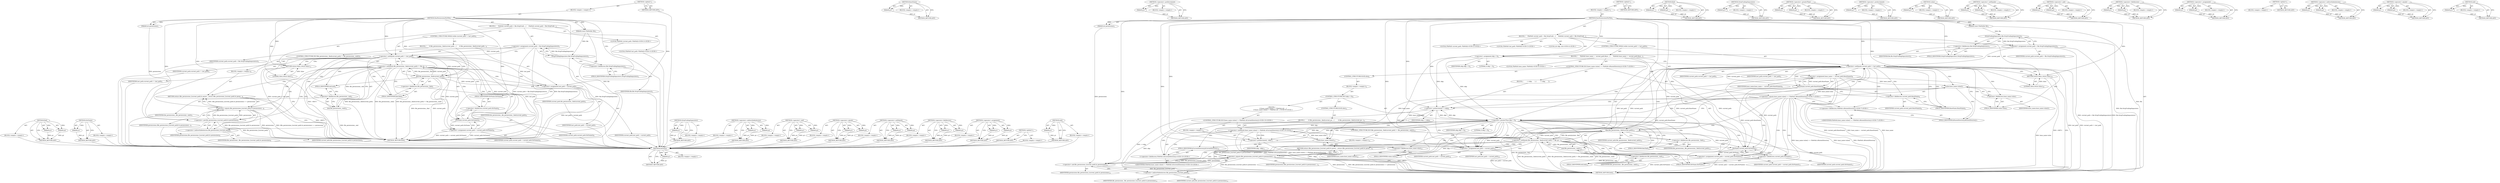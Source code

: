 digraph "end" {
vulnerable_96 [label=<(METHOD,find)>];
vulnerable_97 [label=<(PARAM,p1)>];
vulnerable_98 [label=<(PARAM,p2)>];
vulnerable_99 [label=<(BLOCK,&lt;empty&gt;,&lt;empty&gt;)>];
vulnerable_100 [label=<(METHOD_RETURN,ANY)>];
vulnerable_120 [label=<(METHOD,DirName)>];
vulnerable_121 [label=<(PARAM,p1)>];
vulnerable_122 [label=<(BLOCK,&lt;empty&gt;,&lt;empty&gt;)>];
vulnerable_123 [label=<(METHOD_RETURN,ANY)>];
vulnerable_6 [label=<(METHOD,&lt;global&gt;)<SUB>1</SUB>>];
vulnerable_7 [label=<(BLOCK,&lt;empty&gt;,&lt;empty&gt;)<SUB>1</SUB>>];
vulnerable_8 [label=<(METHOD,HasPermissionsForFile)<SUB>1</SUB>>];
vulnerable_9 [label=<(PARAM,const FilePath&amp; file)<SUB>1</SUB>>];
vulnerable_10 [label=<(PARAM,int permissions)<SUB>1</SUB>>];
vulnerable_11 [label=<(BLOCK,{
     FilePath current_path = file.StripTraili...,{
     FilePath current_path = file.StripTraili...)<SUB>1</SUB>>];
vulnerable_12 [label="<(LOCAL,FilePath current_path: FilePath)<SUB>2</SUB>>"];
vulnerable_13 [label=<(&lt;operator&gt;.assignment,current_path = file.StripTrailingSeparators())<SUB>2</SUB>>];
vulnerable_14 [label=<(IDENTIFIER,current_path,current_path = file.StripTrailingSeparators())<SUB>2</SUB>>];
vulnerable_15 [label=<(StripTrailingSeparators,file.StripTrailingSeparators())<SUB>2</SUB>>];
vulnerable_16 [label=<(&lt;operator&gt;.fieldAccess,file.StripTrailingSeparators)<SUB>2</SUB>>];
vulnerable_17 [label=<(IDENTIFIER,file,file.StripTrailingSeparators())<SUB>2</SUB>>];
vulnerable_18 [label=<(FIELD_IDENTIFIER,StripTrailingSeparators,StripTrailingSeparators)<SUB>2</SUB>>];
vulnerable_19 [label="<(LOCAL,FilePath last_path: FilePath)<SUB>3</SUB>>"];
vulnerable_20 [label=<(CONTROL_STRUCTURE,WHILE,while (current_path != last_path))<SUB>4</SUB>>];
vulnerable_21 [label=<(&lt;operator&gt;.notEquals,current_path != last_path)<SUB>4</SUB>>];
vulnerable_22 [label=<(IDENTIFIER,current_path,current_path != last_path)<SUB>4</SUB>>];
vulnerable_23 [label=<(IDENTIFIER,last_path,current_path != last_path)<SUB>4</SUB>>];
vulnerable_24 [label=<(BLOCK,{
      if (file_permissions_.find(current_path...,{
      if (file_permissions_.find(current_path...)<SUB>4</SUB>>];
vulnerable_25 [label=<(CONTROL_STRUCTURE,IF,if (file_permissions_.find(current_path) != file_permissions_.end()))<SUB>5</SUB>>];
vulnerable_26 [label=<(&lt;operator&gt;.notEquals,file_permissions_.find(current_path) != file_pe...)<SUB>5</SUB>>];
vulnerable_27 [label=<(find,file_permissions_.find(current_path))<SUB>5</SUB>>];
vulnerable_28 [label=<(&lt;operator&gt;.fieldAccess,file_permissions_.find)<SUB>5</SUB>>];
vulnerable_29 [label=<(IDENTIFIER,file_permissions_,file_permissions_.find(current_path))<SUB>5</SUB>>];
vulnerable_30 [label=<(FIELD_IDENTIFIER,find,find)<SUB>5</SUB>>];
vulnerable_31 [label=<(IDENTIFIER,current_path,file_permissions_.find(current_path))<SUB>5</SUB>>];
vulnerable_32 [label=<(end,file_permissions_.end())<SUB>5</SUB>>];
vulnerable_33 [label=<(&lt;operator&gt;.fieldAccess,file_permissions_.end)<SUB>5</SUB>>];
vulnerable_34 [label=<(IDENTIFIER,file_permissions_,file_permissions_.end())<SUB>5</SUB>>];
vulnerable_35 [label=<(FIELD_IDENTIFIER,end,end)<SUB>5</SUB>>];
vulnerable_36 [label=<(BLOCK,&lt;empty&gt;,&lt;empty&gt;)<SUB>6</SUB>>];
vulnerable_37 [label=<(RETURN,return (file_permissions_[current_path] &amp; permi...,return (file_permissions_[current_path] &amp; permi...)<SUB>6</SUB>>];
vulnerable_38 [label=<(&lt;operator&gt;.equals,(file_permissions_[current_path] &amp; permissions)...)<SUB>6</SUB>>];
vulnerable_39 [label=<(&lt;operator&gt;.and,file_permissions_[current_path] &amp; permissions)<SUB>6</SUB>>];
vulnerable_40 [label=<(&lt;operator&gt;.indirectIndexAccess,file_permissions_[current_path])<SUB>6</SUB>>];
vulnerable_41 [label=<(IDENTIFIER,file_permissions_,file_permissions_[current_path] &amp; permissions)<SUB>6</SUB>>];
vulnerable_42 [label=<(IDENTIFIER,current_path,file_permissions_[current_path] &amp; permissions)<SUB>6</SUB>>];
vulnerable_43 [label=<(IDENTIFIER,permissions,file_permissions_[current_path] &amp; permissions)<SUB>6</SUB>>];
vulnerable_44 [label=<(IDENTIFIER,permissions,(file_permissions_[current_path] &amp; permissions)...)<SUB>6</SUB>>];
vulnerable_45 [label=<(&lt;operator&gt;.assignment,last_path = current_path)<SUB>7</SUB>>];
vulnerable_46 [label=<(IDENTIFIER,last_path,last_path = current_path)<SUB>7</SUB>>];
vulnerable_47 [label=<(IDENTIFIER,current_path,last_path = current_path)<SUB>7</SUB>>];
vulnerable_48 [label=<(&lt;operator&gt;.assignment,current_path = current_path.DirName())<SUB>8</SUB>>];
vulnerable_49 [label=<(IDENTIFIER,current_path,current_path = current_path.DirName())<SUB>8</SUB>>];
vulnerable_50 [label=<(DirName,current_path.DirName())<SUB>8</SUB>>];
vulnerable_51 [label=<(&lt;operator&gt;.fieldAccess,current_path.DirName)<SUB>8</SUB>>];
vulnerable_52 [label=<(IDENTIFIER,current_path,current_path.DirName())<SUB>8</SUB>>];
vulnerable_53 [label=<(FIELD_IDENTIFIER,DirName,DirName)<SUB>8</SUB>>];
vulnerable_54 [label=<(RETURN,return false;,return false;)<SUB>11</SUB>>];
vulnerable_55 [label=<(LITERAL,false,return false;)<SUB>11</SUB>>];
vulnerable_56 [label=<(METHOD_RETURN,bool)<SUB>1</SUB>>];
vulnerable_58 [label=<(METHOD_RETURN,ANY)<SUB>1</SUB>>];
vulnerable_82 [label=<(METHOD,StripTrailingSeparators)>];
vulnerable_83 [label=<(PARAM,p1)>];
vulnerable_84 [label=<(BLOCK,&lt;empty&gt;,&lt;empty&gt;)>];
vulnerable_85 [label=<(METHOD_RETURN,ANY)>];
vulnerable_115 [label=<(METHOD,&lt;operator&gt;.indirectIndexAccess)>];
vulnerable_116 [label=<(PARAM,p1)>];
vulnerable_117 [label=<(PARAM,p2)>];
vulnerable_118 [label=<(BLOCK,&lt;empty&gt;,&lt;empty&gt;)>];
vulnerable_119 [label=<(METHOD_RETURN,ANY)>];
vulnerable_110 [label=<(METHOD,&lt;operator&gt;.and)>];
vulnerable_111 [label=<(PARAM,p1)>];
vulnerable_112 [label=<(PARAM,p2)>];
vulnerable_113 [label=<(BLOCK,&lt;empty&gt;,&lt;empty&gt;)>];
vulnerable_114 [label=<(METHOD_RETURN,ANY)>];
vulnerable_105 [label=<(METHOD,&lt;operator&gt;.equals)>];
vulnerable_106 [label=<(PARAM,p1)>];
vulnerable_107 [label=<(PARAM,p2)>];
vulnerable_108 [label=<(BLOCK,&lt;empty&gt;,&lt;empty&gt;)>];
vulnerable_109 [label=<(METHOD_RETURN,ANY)>];
vulnerable_91 [label=<(METHOD,&lt;operator&gt;.notEquals)>];
vulnerable_92 [label=<(PARAM,p1)>];
vulnerable_93 [label=<(PARAM,p2)>];
vulnerable_94 [label=<(BLOCK,&lt;empty&gt;,&lt;empty&gt;)>];
vulnerable_95 [label=<(METHOD_RETURN,ANY)>];
vulnerable_86 [label=<(METHOD,&lt;operator&gt;.fieldAccess)>];
vulnerable_87 [label=<(PARAM,p1)>];
vulnerable_88 [label=<(PARAM,p2)>];
vulnerable_89 [label=<(BLOCK,&lt;empty&gt;,&lt;empty&gt;)>];
vulnerable_90 [label=<(METHOD_RETURN,ANY)>];
vulnerable_77 [label=<(METHOD,&lt;operator&gt;.assignment)>];
vulnerable_78 [label=<(PARAM,p1)>];
vulnerable_79 [label=<(PARAM,p2)>];
vulnerable_80 [label=<(BLOCK,&lt;empty&gt;,&lt;empty&gt;)>];
vulnerable_81 [label=<(METHOD_RETURN,ANY)>];
vulnerable_71 [label=<(METHOD,&lt;global&gt;)<SUB>1</SUB>>];
vulnerable_72 [label=<(BLOCK,&lt;empty&gt;,&lt;empty&gt;)>];
vulnerable_73 [label=<(METHOD_RETURN,ANY)>];
vulnerable_101 [label=<(METHOD,end)>];
vulnerable_102 [label=<(PARAM,p1)>];
vulnerable_103 [label=<(BLOCK,&lt;empty&gt;,&lt;empty&gt;)>];
vulnerable_104 [label=<(METHOD_RETURN,ANY)>];
fixed_185 [label=<(METHOD,DirName)>];
fixed_186 [label=<(PARAM,p1)>];
fixed_187 [label=<(BLOCK,&lt;empty&gt;,&lt;empty&gt;)>];
fixed_188 [label=<(METHOD_RETURN,ANY)>];
fixed_140 [label=<(METHOD,BaseName)>];
fixed_141 [label=<(PARAM,p1)>];
fixed_142 [label=<(BLOCK,&lt;empty&gt;,&lt;empty&gt;)>];
fixed_143 [label=<(METHOD_RETURN,ANY)>];
fixed_162 [label=<(METHOD,&lt;operator&gt;.preDecrement)>];
fixed_163 [label=<(PARAM,p1)>];
fixed_164 [label=<(BLOCK,&lt;empty&gt;,&lt;empty&gt;)>];
fixed_165 [label=<(METHOD_RETURN,ANY)>];
fixed_6 [label=<(METHOD,&lt;global&gt;)<SUB>1</SUB>>];
fixed_7 [label=<(BLOCK,&lt;empty&gt;,&lt;empty&gt;)<SUB>1</SUB>>];
fixed_8 [label=<(METHOD,HasPermissionsForFile)<SUB>1</SUB>>];
fixed_9 [label=<(PARAM,const FilePath&amp; file)<SUB>1</SUB>>];
fixed_10 [label=<(PARAM,int permissions)<SUB>1</SUB>>];
fixed_11 [label=<(BLOCK,{
     FilePath current_path = file.StripTraili...,{
     FilePath current_path = file.StripTraili...)<SUB>1</SUB>>];
fixed_12 [label="<(LOCAL,FilePath current_path: FilePath)<SUB>2</SUB>>"];
fixed_13 [label=<(&lt;operator&gt;.assignment,current_path = file.StripTrailingSeparators())<SUB>2</SUB>>];
fixed_14 [label=<(IDENTIFIER,current_path,current_path = file.StripTrailingSeparators())<SUB>2</SUB>>];
fixed_15 [label=<(StripTrailingSeparators,file.StripTrailingSeparators())<SUB>2</SUB>>];
fixed_16 [label=<(&lt;operator&gt;.fieldAccess,file.StripTrailingSeparators)<SUB>2</SUB>>];
fixed_17 [label=<(IDENTIFIER,file,file.StripTrailingSeparators())<SUB>2</SUB>>];
fixed_18 [label=<(FIELD_IDENTIFIER,StripTrailingSeparators,StripTrailingSeparators)<SUB>2</SUB>>];
fixed_19 [label="<(LOCAL,FilePath last_path: FilePath)<SUB>3</SUB>>"];
fixed_20 [label="<(LOCAL,int skip: int)<SUB>4</SUB>>"];
fixed_21 [label=<(&lt;operator&gt;.assignment,skip = 0)<SUB>4</SUB>>];
fixed_22 [label=<(IDENTIFIER,skip,skip = 0)<SUB>4</SUB>>];
fixed_23 [label=<(LITERAL,0,skip = 0)<SUB>4</SUB>>];
fixed_24 [label=<(CONTROL_STRUCTURE,WHILE,while (current_path != last_path))<SUB>5</SUB>>];
fixed_25 [label=<(&lt;operator&gt;.notEquals,current_path != last_path)<SUB>5</SUB>>];
fixed_26 [label=<(IDENTIFIER,current_path,current_path != last_path)<SUB>5</SUB>>];
fixed_27 [label=<(IDENTIFIER,last_path,current_path != last_path)<SUB>5</SUB>>];
fixed_28 [label=<(BLOCK,{
      FilePath base_name =  current_path.Base...,{
      FilePath base_name =  current_path.Base...)<SUB>5</SUB>>];
fixed_29 [label="<(LOCAL,FilePath base_name: FilePath)<SUB>6</SUB>>"];
fixed_30 [label=<(&lt;operator&gt;.assignment,base_name =  current_path.BaseName())<SUB>6</SUB>>];
fixed_31 [label=<(IDENTIFIER,base_name,base_name =  current_path.BaseName())<SUB>6</SUB>>];
fixed_32 [label=<(BaseName,current_path.BaseName())<SUB>6</SUB>>];
fixed_33 [label=<(&lt;operator&gt;.fieldAccess,current_path.BaseName)<SUB>6</SUB>>];
fixed_34 [label=<(IDENTIFIER,current_path,current_path.BaseName())<SUB>6</SUB>>];
fixed_35 [label=<(FIELD_IDENTIFIER,BaseName,BaseName)<SUB>6</SUB>>];
fixed_36 [label="<(CONTROL_STRUCTURE,IF,if (base_name.value() == FilePath::kParentDirectory))<SUB>7</SUB>>"];
fixed_37 [label="<(&lt;operator&gt;.equals,base_name.value() == FilePath::kParentDirectory)<SUB>7</SUB>>"];
fixed_38 [label=<(value,base_name.value())<SUB>7</SUB>>];
fixed_39 [label=<(&lt;operator&gt;.fieldAccess,base_name.value)<SUB>7</SUB>>];
fixed_40 [label=<(IDENTIFIER,base_name,base_name.value())<SUB>7</SUB>>];
fixed_41 [label=<(FIELD_IDENTIFIER,value,value)<SUB>7</SUB>>];
fixed_42 [label="<(&lt;operator&gt;.fieldAccess,FilePath::kParentDirectory)<SUB>7</SUB>>"];
fixed_43 [label="<(IDENTIFIER,FilePath,base_name.value() == FilePath::kParentDirectory)<SUB>7</SUB>>"];
fixed_44 [label=<(FIELD_IDENTIFIER,kParentDirectory,kParentDirectory)<SUB>7</SUB>>];
fixed_45 [label=<(BLOCK,{
        ++skip;
      },{
        ++skip;
      })<SUB>7</SUB>>];
fixed_46 [label=<(&lt;operator&gt;.preIncrement,++skip)<SUB>8</SUB>>];
fixed_47 [label=<(IDENTIFIER,skip,++skip)<SUB>8</SUB>>];
fixed_48 [label=<(CONTROL_STRUCTURE,ELSE,else)<SUB>9</SUB>>];
fixed_49 [label=<(BLOCK,&lt;empty&gt;,&lt;empty&gt;)<SUB>9</SUB>>];
fixed_50 [label=<(CONTROL_STRUCTURE,IF,if (skip &gt; 0))<SUB>9</SUB>>];
fixed_51 [label=<(&lt;operator&gt;.greaterThan,skip &gt; 0)<SUB>9</SUB>>];
fixed_52 [label=<(IDENTIFIER,skip,skip &gt; 0)<SUB>9</SUB>>];
fixed_53 [label=<(LITERAL,0,skip &gt; 0)<SUB>9</SUB>>];
fixed_54 [label="<(BLOCK,{
        if (base_name.value() != FilePath::kC...,{
        if (base_name.value() != FilePath::kC...)<SUB>9</SUB>>"];
fixed_55 [label="<(CONTROL_STRUCTURE,IF,if (base_name.value() != FilePath::kCurrentDirectory))<SUB>10</SUB>>"];
fixed_56 [label="<(&lt;operator&gt;.notEquals,base_name.value() != FilePath::kCurrentDirectory)<SUB>10</SUB>>"];
fixed_57 [label=<(value,base_name.value())<SUB>10</SUB>>];
fixed_58 [label=<(&lt;operator&gt;.fieldAccess,base_name.value)<SUB>10</SUB>>];
fixed_59 [label=<(IDENTIFIER,base_name,base_name.value())<SUB>10</SUB>>];
fixed_60 [label=<(FIELD_IDENTIFIER,value,value)<SUB>10</SUB>>];
fixed_61 [label="<(&lt;operator&gt;.fieldAccess,FilePath::kCurrentDirectory)<SUB>10</SUB>>"];
fixed_62 [label="<(IDENTIFIER,FilePath,base_name.value() != FilePath::kCurrentDirectory)<SUB>10</SUB>>"];
fixed_63 [label=<(FIELD_IDENTIFIER,kCurrentDirectory,kCurrentDirectory)<SUB>10</SUB>>];
fixed_64 [label=<(BLOCK,&lt;empty&gt;,&lt;empty&gt;)<SUB>11</SUB>>];
fixed_65 [label=<(&lt;operator&gt;.preDecrement,--skip)<SUB>11</SUB>>];
fixed_66 [label=<(IDENTIFIER,skip,--skip)<SUB>11</SUB>>];
fixed_67 [label=<(CONTROL_STRUCTURE,ELSE,else)<SUB>12</SUB>>];
fixed_68 [label=<(BLOCK,{
        if (file_permissions_.find(current_pa...,{
        if (file_permissions_.find(current_pa...)<SUB>12</SUB>>];
fixed_69 [label=<(CONTROL_STRUCTURE,IF,if (file_permissions_.find(current_path) != file_permissions_.end()))<SUB>13</SUB>>];
fixed_70 [label=<(&lt;operator&gt;.notEquals,file_permissions_.find(current_path) != file_pe...)<SUB>13</SUB>>];
fixed_71 [label=<(find,file_permissions_.find(current_path))<SUB>13</SUB>>];
fixed_72 [label=<(&lt;operator&gt;.fieldAccess,file_permissions_.find)<SUB>13</SUB>>];
fixed_73 [label=<(IDENTIFIER,file_permissions_,file_permissions_.find(current_path))<SUB>13</SUB>>];
fixed_74 [label=<(FIELD_IDENTIFIER,find,find)<SUB>13</SUB>>];
fixed_75 [label=<(IDENTIFIER,current_path,file_permissions_.find(current_path))<SUB>13</SUB>>];
fixed_76 [label=<(end,file_permissions_.end())<SUB>13</SUB>>];
fixed_77 [label=<(&lt;operator&gt;.fieldAccess,file_permissions_.end)<SUB>13</SUB>>];
fixed_78 [label=<(IDENTIFIER,file_permissions_,file_permissions_.end())<SUB>13</SUB>>];
fixed_79 [label=<(FIELD_IDENTIFIER,end,end)<SUB>13</SUB>>];
fixed_80 [label=<(BLOCK,&lt;empty&gt;,&lt;empty&gt;)<SUB>14</SUB>>];
fixed_81 [label=<(RETURN,return (file_permissions_[current_path] &amp; permi...,return (file_permissions_[current_path] &amp; permi...)<SUB>14</SUB>>];
fixed_82 [label=<(&lt;operator&gt;.equals,(file_permissions_[current_path] &amp; permissions)...)<SUB>14</SUB>>];
fixed_83 [label=<(&lt;operator&gt;.and,file_permissions_[current_path] &amp; permissions)<SUB>14</SUB>>];
fixed_84 [label=<(&lt;operator&gt;.indirectIndexAccess,file_permissions_[current_path])<SUB>14</SUB>>];
fixed_85 [label=<(IDENTIFIER,file_permissions_,file_permissions_[current_path] &amp; permissions)<SUB>14</SUB>>];
fixed_86 [label=<(IDENTIFIER,current_path,file_permissions_[current_path] &amp; permissions)<SUB>14</SUB>>];
fixed_87 [label=<(IDENTIFIER,permissions,file_permissions_[current_path] &amp; permissions)<SUB>14</SUB>>];
fixed_88 [label=<(IDENTIFIER,permissions,(file_permissions_[current_path] &amp; permissions)...)<SUB>14</SUB>>];
fixed_89 [label=<(&lt;operator&gt;.assignment,last_path = current_path)<SUB>16</SUB>>];
fixed_90 [label=<(IDENTIFIER,last_path,last_path = current_path)<SUB>16</SUB>>];
fixed_91 [label=<(IDENTIFIER,current_path,last_path = current_path)<SUB>16</SUB>>];
fixed_92 [label=<(&lt;operator&gt;.assignment,current_path = current_path.DirName())<SUB>17</SUB>>];
fixed_93 [label=<(IDENTIFIER,current_path,current_path = current_path.DirName())<SUB>17</SUB>>];
fixed_94 [label=<(DirName,current_path.DirName())<SUB>17</SUB>>];
fixed_95 [label=<(&lt;operator&gt;.fieldAccess,current_path.DirName)<SUB>17</SUB>>];
fixed_96 [label=<(IDENTIFIER,current_path,current_path.DirName())<SUB>17</SUB>>];
fixed_97 [label=<(FIELD_IDENTIFIER,DirName,DirName)<SUB>17</SUB>>];
fixed_98 [label=<(RETURN,return false;,return false;)<SUB>20</SUB>>];
fixed_99 [label=<(LITERAL,false,return false;)<SUB>20</SUB>>];
fixed_100 [label=<(METHOD_RETURN,bool)<SUB>1</SUB>>];
fixed_102 [label=<(METHOD_RETURN,ANY)<SUB>1</SUB>>];
fixed_166 [label=<(METHOD,find)>];
fixed_167 [label=<(PARAM,p1)>];
fixed_168 [label=<(PARAM,p2)>];
fixed_169 [label=<(BLOCK,&lt;empty&gt;,&lt;empty&gt;)>];
fixed_170 [label=<(METHOD_RETURN,ANY)>];
fixed_126 [label=<(METHOD,StripTrailingSeparators)>];
fixed_127 [label=<(PARAM,p1)>];
fixed_128 [label=<(BLOCK,&lt;empty&gt;,&lt;empty&gt;)>];
fixed_129 [label=<(METHOD_RETURN,ANY)>];
fixed_157 [label=<(METHOD,&lt;operator&gt;.greaterThan)>];
fixed_158 [label=<(PARAM,p1)>];
fixed_159 [label=<(PARAM,p2)>];
fixed_160 [label=<(BLOCK,&lt;empty&gt;,&lt;empty&gt;)>];
fixed_161 [label=<(METHOD_RETURN,ANY)>];
fixed_153 [label=<(METHOD,&lt;operator&gt;.preIncrement)>];
fixed_154 [label=<(PARAM,p1)>];
fixed_155 [label=<(BLOCK,&lt;empty&gt;,&lt;empty&gt;)>];
fixed_156 [label=<(METHOD_RETURN,ANY)>];
fixed_149 [label=<(METHOD,value)>];
fixed_150 [label=<(PARAM,p1)>];
fixed_151 [label=<(BLOCK,&lt;empty&gt;,&lt;empty&gt;)>];
fixed_152 [label=<(METHOD_RETURN,ANY)>];
fixed_135 [label=<(METHOD,&lt;operator&gt;.notEquals)>];
fixed_136 [label=<(PARAM,p1)>];
fixed_137 [label=<(PARAM,p2)>];
fixed_138 [label=<(BLOCK,&lt;empty&gt;,&lt;empty&gt;)>];
fixed_139 [label=<(METHOD_RETURN,ANY)>];
fixed_175 [label=<(METHOD,&lt;operator&gt;.and)>];
fixed_176 [label=<(PARAM,p1)>];
fixed_177 [label=<(PARAM,p2)>];
fixed_178 [label=<(BLOCK,&lt;empty&gt;,&lt;empty&gt;)>];
fixed_179 [label=<(METHOD_RETURN,ANY)>];
fixed_130 [label=<(METHOD,&lt;operator&gt;.fieldAccess)>];
fixed_131 [label=<(PARAM,p1)>];
fixed_132 [label=<(PARAM,p2)>];
fixed_133 [label=<(BLOCK,&lt;empty&gt;,&lt;empty&gt;)>];
fixed_134 [label=<(METHOD_RETURN,ANY)>];
fixed_121 [label=<(METHOD,&lt;operator&gt;.assignment)>];
fixed_122 [label=<(PARAM,p1)>];
fixed_123 [label=<(PARAM,p2)>];
fixed_124 [label=<(BLOCK,&lt;empty&gt;,&lt;empty&gt;)>];
fixed_125 [label=<(METHOD_RETURN,ANY)>];
fixed_115 [label=<(METHOD,&lt;global&gt;)<SUB>1</SUB>>];
fixed_116 [label=<(BLOCK,&lt;empty&gt;,&lt;empty&gt;)>];
fixed_117 [label=<(METHOD_RETURN,ANY)>];
fixed_180 [label=<(METHOD,&lt;operator&gt;.indirectIndexAccess)>];
fixed_181 [label=<(PARAM,p1)>];
fixed_182 [label=<(PARAM,p2)>];
fixed_183 [label=<(BLOCK,&lt;empty&gt;,&lt;empty&gt;)>];
fixed_184 [label=<(METHOD_RETURN,ANY)>];
fixed_144 [label=<(METHOD,&lt;operator&gt;.equals)>];
fixed_145 [label=<(PARAM,p1)>];
fixed_146 [label=<(PARAM,p2)>];
fixed_147 [label=<(BLOCK,&lt;empty&gt;,&lt;empty&gt;)>];
fixed_148 [label=<(METHOD_RETURN,ANY)>];
fixed_171 [label=<(METHOD,end)>];
fixed_172 [label=<(PARAM,p1)>];
fixed_173 [label=<(BLOCK,&lt;empty&gt;,&lt;empty&gt;)>];
fixed_174 [label=<(METHOD_RETURN,ANY)>];
vulnerable_96 -> vulnerable_97  [key=0, label="AST: "];
vulnerable_96 -> vulnerable_97  [key=1, label="DDG: "];
vulnerable_96 -> vulnerable_99  [key=0, label="AST: "];
vulnerable_96 -> vulnerable_98  [key=0, label="AST: "];
vulnerable_96 -> vulnerable_98  [key=1, label="DDG: "];
vulnerable_96 -> vulnerable_100  [key=0, label="AST: "];
vulnerable_96 -> vulnerable_100  [key=1, label="CFG: "];
vulnerable_97 -> vulnerable_100  [key=0, label="DDG: p1"];
vulnerable_98 -> vulnerable_100  [key=0, label="DDG: p2"];
vulnerable_99 -> fixed_185  [key=0];
vulnerable_100 -> fixed_185  [key=0];
vulnerable_120 -> vulnerable_121  [key=0, label="AST: "];
vulnerable_120 -> vulnerable_121  [key=1, label="DDG: "];
vulnerable_120 -> vulnerable_122  [key=0, label="AST: "];
vulnerable_120 -> vulnerable_123  [key=0, label="AST: "];
vulnerable_120 -> vulnerable_123  [key=1, label="CFG: "];
vulnerable_121 -> vulnerable_123  [key=0, label="DDG: p1"];
vulnerable_122 -> fixed_185  [key=0];
vulnerable_123 -> fixed_185  [key=0];
vulnerable_6 -> vulnerable_7  [key=0, label="AST: "];
vulnerable_6 -> vulnerable_58  [key=0, label="AST: "];
vulnerable_6 -> vulnerable_58  [key=1, label="CFG: "];
vulnerable_7 -> vulnerable_8  [key=0, label="AST: "];
vulnerable_8 -> vulnerable_9  [key=0, label="AST: "];
vulnerable_8 -> vulnerable_9  [key=1, label="DDG: "];
vulnerable_8 -> vulnerable_10  [key=0, label="AST: "];
vulnerable_8 -> vulnerable_10  [key=1, label="DDG: "];
vulnerable_8 -> vulnerable_11  [key=0, label="AST: "];
vulnerable_8 -> vulnerable_56  [key=0, label="AST: "];
vulnerable_8 -> vulnerable_18  [key=0, label="CFG: "];
vulnerable_8 -> vulnerable_54  [key=0, label="DDG: "];
vulnerable_8 -> vulnerable_55  [key=0, label="DDG: "];
vulnerable_8 -> vulnerable_21  [key=0, label="DDG: "];
vulnerable_8 -> vulnerable_45  [key=0, label="DDG: "];
vulnerable_8 -> vulnerable_50  [key=0, label="DDG: "];
vulnerable_8 -> vulnerable_27  [key=0, label="DDG: "];
vulnerable_8 -> vulnerable_38  [key=0, label="DDG: "];
vulnerable_8 -> vulnerable_39  [key=0, label="DDG: "];
vulnerable_9 -> vulnerable_56  [key=0, label="DDG: file"];
vulnerable_9 -> vulnerable_15  [key=0, label="DDG: file"];
vulnerable_10 -> vulnerable_39  [key=0, label="DDG: permissions"];
vulnerable_11 -> vulnerable_12  [key=0, label="AST: "];
vulnerable_11 -> vulnerable_13  [key=0, label="AST: "];
vulnerable_11 -> vulnerable_19  [key=0, label="AST: "];
vulnerable_11 -> vulnerable_20  [key=0, label="AST: "];
vulnerable_11 -> vulnerable_54  [key=0, label="AST: "];
vulnerable_12 -> fixed_185  [key=0];
vulnerable_13 -> vulnerable_14  [key=0, label="AST: "];
vulnerable_13 -> vulnerable_15  [key=0, label="AST: "];
vulnerable_13 -> vulnerable_21  [key=0, label="CFG: "];
vulnerable_13 -> vulnerable_21  [key=1, label="DDG: current_path"];
vulnerable_13 -> vulnerable_56  [key=0, label="DDG: file.StripTrailingSeparators()"];
vulnerable_13 -> vulnerable_56  [key=1, label="DDG: current_path = file.StripTrailingSeparators()"];
vulnerable_14 -> fixed_185  [key=0];
vulnerable_15 -> vulnerable_16  [key=0, label="AST: "];
vulnerable_15 -> vulnerable_13  [key=0, label="CFG: "];
vulnerable_15 -> vulnerable_13  [key=1, label="DDG: file.StripTrailingSeparators"];
vulnerable_15 -> vulnerable_56  [key=0, label="DDG: file.StripTrailingSeparators"];
vulnerable_16 -> vulnerable_17  [key=0, label="AST: "];
vulnerable_16 -> vulnerable_18  [key=0, label="AST: "];
vulnerable_16 -> vulnerable_15  [key=0, label="CFG: "];
vulnerable_17 -> fixed_185  [key=0];
vulnerable_18 -> vulnerable_16  [key=0, label="CFG: "];
vulnerable_19 -> fixed_185  [key=0];
vulnerable_20 -> vulnerable_21  [key=0, label="AST: "];
vulnerable_20 -> vulnerable_24  [key=0, label="AST: "];
vulnerable_21 -> vulnerable_22  [key=0, label="AST: "];
vulnerable_21 -> vulnerable_23  [key=0, label="AST: "];
vulnerable_21 -> vulnerable_30  [key=0, label="CFG: "];
vulnerable_21 -> vulnerable_30  [key=1, label="CDG: "];
vulnerable_21 -> vulnerable_54  [key=0, label="CFG: "];
vulnerable_21 -> vulnerable_54  [key=1, label="CDG: "];
vulnerable_21 -> vulnerable_56  [key=0, label="DDG: last_path"];
vulnerable_21 -> vulnerable_56  [key=1, label="DDG: current_path != last_path"];
vulnerable_21 -> vulnerable_27  [key=0, label="DDG: current_path"];
vulnerable_21 -> vulnerable_27  [key=1, label="CDG: "];
vulnerable_21 -> vulnerable_32  [key=0, label="CDG: "];
vulnerable_21 -> vulnerable_33  [key=0, label="CDG: "];
vulnerable_21 -> vulnerable_26  [key=0, label="CDG: "];
vulnerable_21 -> vulnerable_28  [key=0, label="CDG: "];
vulnerable_21 -> vulnerable_35  [key=0, label="CDG: "];
vulnerable_22 -> fixed_185  [key=0];
vulnerable_23 -> fixed_185  [key=0];
vulnerable_24 -> vulnerable_25  [key=0, label="AST: "];
vulnerable_24 -> vulnerable_45  [key=0, label="AST: "];
vulnerable_24 -> vulnerable_48  [key=0, label="AST: "];
vulnerable_25 -> vulnerable_26  [key=0, label="AST: "];
vulnerable_25 -> vulnerable_36  [key=0, label="AST: "];
vulnerable_26 -> vulnerable_27  [key=0, label="AST: "];
vulnerable_26 -> vulnerable_32  [key=0, label="AST: "];
vulnerable_26 -> vulnerable_40  [key=0, label="CFG: "];
vulnerable_26 -> vulnerable_40  [key=1, label="CDG: "];
vulnerable_26 -> vulnerable_45  [key=0, label="CFG: "];
vulnerable_26 -> vulnerable_45  [key=1, label="CDG: "];
vulnerable_26 -> vulnerable_56  [key=0, label="DDG: file_permissions_.find(current_path)"];
vulnerable_26 -> vulnerable_56  [key=1, label="DDG: file_permissions_.end()"];
vulnerable_26 -> vulnerable_56  [key=2, label="DDG: file_permissions_.find(current_path) != file_permissions_.end()"];
vulnerable_26 -> vulnerable_21  [key=0, label="CDG: "];
vulnerable_26 -> vulnerable_48  [key=0, label="CDG: "];
vulnerable_26 -> vulnerable_51  [key=0, label="CDG: "];
vulnerable_26 -> vulnerable_37  [key=0, label="CDG: "];
vulnerable_26 -> vulnerable_53  [key=0, label="CDG: "];
vulnerable_26 -> vulnerable_38  [key=0, label="CDG: "];
vulnerable_26 -> vulnerable_50  [key=0, label="CDG: "];
vulnerable_26 -> vulnerable_39  [key=0, label="CDG: "];
vulnerable_27 -> vulnerable_28  [key=0, label="AST: "];
vulnerable_27 -> vulnerable_31  [key=0, label="AST: "];
vulnerable_27 -> vulnerable_35  [key=0, label="CFG: "];
vulnerable_27 -> vulnerable_56  [key=0, label="DDG: file_permissions_.find"];
vulnerable_27 -> vulnerable_56  [key=1, label="DDG: current_path"];
vulnerable_27 -> vulnerable_45  [key=0, label="DDG: current_path"];
vulnerable_27 -> vulnerable_26  [key=0, label="DDG: file_permissions_.find"];
vulnerable_27 -> vulnerable_26  [key=1, label="DDG: current_path"];
vulnerable_27 -> vulnerable_50  [key=0, label="DDG: current_path"];
vulnerable_28 -> vulnerable_29  [key=0, label="AST: "];
vulnerable_28 -> vulnerable_30  [key=0, label="AST: "];
vulnerable_28 -> vulnerable_27  [key=0, label="CFG: "];
vulnerable_29 -> fixed_185  [key=0];
vulnerable_30 -> vulnerable_28  [key=0, label="CFG: "];
vulnerable_31 -> fixed_185  [key=0];
vulnerable_32 -> vulnerable_33  [key=0, label="AST: "];
vulnerable_32 -> vulnerable_26  [key=0, label="CFG: "];
vulnerable_32 -> vulnerable_26  [key=1, label="DDG: file_permissions_.end"];
vulnerable_32 -> vulnerable_56  [key=0, label="DDG: file_permissions_.end"];
vulnerable_33 -> vulnerable_34  [key=0, label="AST: "];
vulnerable_33 -> vulnerable_35  [key=0, label="AST: "];
vulnerable_33 -> vulnerable_32  [key=0, label="CFG: "];
vulnerable_34 -> fixed_185  [key=0];
vulnerable_35 -> vulnerable_33  [key=0, label="CFG: "];
vulnerable_36 -> vulnerable_37  [key=0, label="AST: "];
vulnerable_37 -> vulnerable_38  [key=0, label="AST: "];
vulnerable_37 -> vulnerable_56  [key=0, label="CFG: "];
vulnerable_37 -> vulnerable_56  [key=1, label="DDG: &lt;RET&gt;"];
vulnerable_38 -> vulnerable_39  [key=0, label="AST: "];
vulnerable_38 -> vulnerable_44  [key=0, label="AST: "];
vulnerable_38 -> vulnerable_37  [key=0, label="CFG: "];
vulnerable_38 -> vulnerable_37  [key=1, label="DDG: (file_permissions_[current_path] &amp; permissions) == permissions"];
vulnerable_38 -> vulnerable_56  [key=0, label="DDG: file_permissions_[current_path] &amp; permissions"];
vulnerable_38 -> vulnerable_56  [key=1, label="DDG: permissions"];
vulnerable_38 -> vulnerable_56  [key=2, label="DDG: (file_permissions_[current_path] &amp; permissions) == permissions"];
vulnerable_39 -> vulnerable_40  [key=0, label="AST: "];
vulnerable_39 -> vulnerable_43  [key=0, label="AST: "];
vulnerable_39 -> vulnerable_38  [key=0, label="CFG: "];
vulnerable_39 -> vulnerable_38  [key=1, label="DDG: file_permissions_[current_path]"];
vulnerable_39 -> vulnerable_38  [key=2, label="DDG: permissions"];
vulnerable_39 -> vulnerable_56  [key=0, label="DDG: file_permissions_[current_path]"];
vulnerable_40 -> vulnerable_41  [key=0, label="AST: "];
vulnerable_40 -> vulnerable_42  [key=0, label="AST: "];
vulnerable_40 -> vulnerable_39  [key=0, label="CFG: "];
vulnerable_41 -> fixed_185  [key=0];
vulnerable_42 -> fixed_185  [key=0];
vulnerable_43 -> fixed_185  [key=0];
vulnerable_44 -> fixed_185  [key=0];
vulnerable_45 -> vulnerable_46  [key=0, label="AST: "];
vulnerable_45 -> vulnerable_47  [key=0, label="AST: "];
vulnerable_45 -> vulnerable_53  [key=0, label="CFG: "];
vulnerable_45 -> vulnerable_56  [key=0, label="DDG: last_path = current_path"];
vulnerable_45 -> vulnerable_21  [key=0, label="DDG: last_path"];
vulnerable_46 -> fixed_185  [key=0];
vulnerable_47 -> fixed_185  [key=0];
vulnerable_48 -> vulnerable_49  [key=0, label="AST: "];
vulnerable_48 -> vulnerable_50  [key=0, label="AST: "];
vulnerable_48 -> vulnerable_21  [key=0, label="CFG: "];
vulnerable_48 -> vulnerable_21  [key=1, label="DDG: current_path"];
vulnerable_48 -> vulnerable_56  [key=0, label="DDG: current_path.DirName()"];
vulnerable_48 -> vulnerable_56  [key=1, label="DDG: current_path = current_path.DirName()"];
vulnerable_49 -> fixed_185  [key=0];
vulnerable_50 -> vulnerable_51  [key=0, label="AST: "];
vulnerable_50 -> vulnerable_48  [key=0, label="CFG: "];
vulnerable_50 -> vulnerable_48  [key=1, label="DDG: current_path.DirName"];
vulnerable_51 -> vulnerable_52  [key=0, label="AST: "];
vulnerable_51 -> vulnerable_53  [key=0, label="AST: "];
vulnerable_51 -> vulnerable_50  [key=0, label="CFG: "];
vulnerable_52 -> fixed_185  [key=0];
vulnerable_53 -> vulnerable_51  [key=0, label="CFG: "];
vulnerable_54 -> vulnerable_55  [key=0, label="AST: "];
vulnerable_54 -> vulnerable_56  [key=0, label="CFG: "];
vulnerable_54 -> vulnerable_56  [key=1, label="DDG: &lt;RET&gt;"];
vulnerable_55 -> vulnerable_54  [key=0, label="DDG: false"];
vulnerable_56 -> fixed_185  [key=0];
vulnerable_58 -> fixed_185  [key=0];
vulnerable_82 -> vulnerable_83  [key=0, label="AST: "];
vulnerable_82 -> vulnerable_83  [key=1, label="DDG: "];
vulnerable_82 -> vulnerable_84  [key=0, label="AST: "];
vulnerable_82 -> vulnerable_85  [key=0, label="AST: "];
vulnerable_82 -> vulnerable_85  [key=1, label="CFG: "];
vulnerable_83 -> vulnerable_85  [key=0, label="DDG: p1"];
vulnerable_84 -> fixed_185  [key=0];
vulnerable_85 -> fixed_185  [key=0];
vulnerable_115 -> vulnerable_116  [key=0, label="AST: "];
vulnerable_115 -> vulnerable_116  [key=1, label="DDG: "];
vulnerable_115 -> vulnerable_118  [key=0, label="AST: "];
vulnerable_115 -> vulnerable_117  [key=0, label="AST: "];
vulnerable_115 -> vulnerable_117  [key=1, label="DDG: "];
vulnerable_115 -> vulnerable_119  [key=0, label="AST: "];
vulnerable_115 -> vulnerable_119  [key=1, label="CFG: "];
vulnerable_116 -> vulnerable_119  [key=0, label="DDG: p1"];
vulnerable_117 -> vulnerable_119  [key=0, label="DDG: p2"];
vulnerable_118 -> fixed_185  [key=0];
vulnerable_119 -> fixed_185  [key=0];
vulnerable_110 -> vulnerable_111  [key=0, label="AST: "];
vulnerable_110 -> vulnerable_111  [key=1, label="DDG: "];
vulnerable_110 -> vulnerable_113  [key=0, label="AST: "];
vulnerable_110 -> vulnerable_112  [key=0, label="AST: "];
vulnerable_110 -> vulnerable_112  [key=1, label="DDG: "];
vulnerable_110 -> vulnerable_114  [key=0, label="AST: "];
vulnerable_110 -> vulnerable_114  [key=1, label="CFG: "];
vulnerable_111 -> vulnerable_114  [key=0, label="DDG: p1"];
vulnerable_112 -> vulnerable_114  [key=0, label="DDG: p2"];
vulnerable_113 -> fixed_185  [key=0];
vulnerable_114 -> fixed_185  [key=0];
vulnerable_105 -> vulnerable_106  [key=0, label="AST: "];
vulnerable_105 -> vulnerable_106  [key=1, label="DDG: "];
vulnerable_105 -> vulnerable_108  [key=0, label="AST: "];
vulnerable_105 -> vulnerable_107  [key=0, label="AST: "];
vulnerable_105 -> vulnerable_107  [key=1, label="DDG: "];
vulnerable_105 -> vulnerable_109  [key=0, label="AST: "];
vulnerable_105 -> vulnerable_109  [key=1, label="CFG: "];
vulnerable_106 -> vulnerable_109  [key=0, label="DDG: p1"];
vulnerable_107 -> vulnerable_109  [key=0, label="DDG: p2"];
vulnerable_108 -> fixed_185  [key=0];
vulnerable_109 -> fixed_185  [key=0];
vulnerable_91 -> vulnerable_92  [key=0, label="AST: "];
vulnerable_91 -> vulnerable_92  [key=1, label="DDG: "];
vulnerable_91 -> vulnerable_94  [key=0, label="AST: "];
vulnerable_91 -> vulnerable_93  [key=0, label="AST: "];
vulnerable_91 -> vulnerable_93  [key=1, label="DDG: "];
vulnerable_91 -> vulnerable_95  [key=0, label="AST: "];
vulnerable_91 -> vulnerable_95  [key=1, label="CFG: "];
vulnerable_92 -> vulnerable_95  [key=0, label="DDG: p1"];
vulnerable_93 -> vulnerable_95  [key=0, label="DDG: p2"];
vulnerable_94 -> fixed_185  [key=0];
vulnerable_95 -> fixed_185  [key=0];
vulnerable_86 -> vulnerable_87  [key=0, label="AST: "];
vulnerable_86 -> vulnerable_87  [key=1, label="DDG: "];
vulnerable_86 -> vulnerable_89  [key=0, label="AST: "];
vulnerable_86 -> vulnerable_88  [key=0, label="AST: "];
vulnerable_86 -> vulnerable_88  [key=1, label="DDG: "];
vulnerable_86 -> vulnerable_90  [key=0, label="AST: "];
vulnerable_86 -> vulnerable_90  [key=1, label="CFG: "];
vulnerable_87 -> vulnerable_90  [key=0, label="DDG: p1"];
vulnerable_88 -> vulnerable_90  [key=0, label="DDG: p2"];
vulnerable_89 -> fixed_185  [key=0];
vulnerable_90 -> fixed_185  [key=0];
vulnerable_77 -> vulnerable_78  [key=0, label="AST: "];
vulnerable_77 -> vulnerable_78  [key=1, label="DDG: "];
vulnerable_77 -> vulnerable_80  [key=0, label="AST: "];
vulnerable_77 -> vulnerable_79  [key=0, label="AST: "];
vulnerable_77 -> vulnerable_79  [key=1, label="DDG: "];
vulnerable_77 -> vulnerable_81  [key=0, label="AST: "];
vulnerable_77 -> vulnerable_81  [key=1, label="CFG: "];
vulnerable_78 -> vulnerable_81  [key=0, label="DDG: p1"];
vulnerable_79 -> vulnerable_81  [key=0, label="DDG: p2"];
vulnerable_80 -> fixed_185  [key=0];
vulnerable_81 -> fixed_185  [key=0];
vulnerable_71 -> vulnerable_72  [key=0, label="AST: "];
vulnerable_71 -> vulnerable_73  [key=0, label="AST: "];
vulnerable_71 -> vulnerable_73  [key=1, label="CFG: "];
vulnerable_72 -> fixed_185  [key=0];
vulnerable_73 -> fixed_185  [key=0];
vulnerable_101 -> vulnerable_102  [key=0, label="AST: "];
vulnerable_101 -> vulnerable_102  [key=1, label="DDG: "];
vulnerable_101 -> vulnerable_103  [key=0, label="AST: "];
vulnerable_101 -> vulnerable_104  [key=0, label="AST: "];
vulnerable_101 -> vulnerable_104  [key=1, label="CFG: "];
vulnerable_102 -> vulnerable_104  [key=0, label="DDG: p1"];
vulnerable_103 -> fixed_185  [key=0];
vulnerable_104 -> fixed_185  [key=0];
fixed_185 -> fixed_186  [key=0, label="AST: "];
fixed_185 -> fixed_186  [key=1, label="DDG: "];
fixed_185 -> fixed_187  [key=0, label="AST: "];
fixed_185 -> fixed_188  [key=0, label="AST: "];
fixed_185 -> fixed_188  [key=1, label="CFG: "];
fixed_186 -> fixed_188  [key=0, label="DDG: p1"];
fixed_140 -> fixed_141  [key=0, label="AST: "];
fixed_140 -> fixed_141  [key=1, label="DDG: "];
fixed_140 -> fixed_142  [key=0, label="AST: "];
fixed_140 -> fixed_143  [key=0, label="AST: "];
fixed_140 -> fixed_143  [key=1, label="CFG: "];
fixed_141 -> fixed_143  [key=0, label="DDG: p1"];
fixed_162 -> fixed_163  [key=0, label="AST: "];
fixed_162 -> fixed_163  [key=1, label="DDG: "];
fixed_162 -> fixed_164  [key=0, label="AST: "];
fixed_162 -> fixed_165  [key=0, label="AST: "];
fixed_162 -> fixed_165  [key=1, label="CFG: "];
fixed_163 -> fixed_165  [key=0, label="DDG: p1"];
fixed_6 -> fixed_7  [key=0, label="AST: "];
fixed_6 -> fixed_102  [key=0, label="AST: "];
fixed_6 -> fixed_102  [key=1, label="CFG: "];
fixed_7 -> fixed_8  [key=0, label="AST: "];
fixed_8 -> fixed_9  [key=0, label="AST: "];
fixed_8 -> fixed_9  [key=1, label="DDG: "];
fixed_8 -> fixed_10  [key=0, label="AST: "];
fixed_8 -> fixed_10  [key=1, label="DDG: "];
fixed_8 -> fixed_11  [key=0, label="AST: "];
fixed_8 -> fixed_100  [key=0, label="AST: "];
fixed_8 -> fixed_18  [key=0, label="CFG: "];
fixed_8 -> fixed_21  [key=0, label="DDG: "];
fixed_8 -> fixed_98  [key=0, label="DDG: "];
fixed_8 -> fixed_99  [key=0, label="DDG: "];
fixed_8 -> fixed_25  [key=0, label="DDG: "];
fixed_8 -> fixed_89  [key=0, label="DDG: "];
fixed_8 -> fixed_94  [key=0, label="DDG: "];
fixed_8 -> fixed_46  [key=0, label="DDG: "];
fixed_8 -> fixed_51  [key=0, label="DDG: "];
fixed_8 -> fixed_65  [key=0, label="DDG: "];
fixed_8 -> fixed_71  [key=0, label="DDG: "];
fixed_8 -> fixed_82  [key=0, label="DDG: "];
fixed_8 -> fixed_83  [key=0, label="DDG: "];
fixed_9 -> fixed_100  [key=0, label="DDG: file"];
fixed_9 -> fixed_15  [key=0, label="DDG: file"];
fixed_10 -> fixed_83  [key=0, label="DDG: permissions"];
fixed_11 -> fixed_12  [key=0, label="AST: "];
fixed_11 -> fixed_13  [key=0, label="AST: "];
fixed_11 -> fixed_19  [key=0, label="AST: "];
fixed_11 -> fixed_20  [key=0, label="AST: "];
fixed_11 -> fixed_21  [key=0, label="AST: "];
fixed_11 -> fixed_24  [key=0, label="AST: "];
fixed_11 -> fixed_98  [key=0, label="AST: "];
fixed_13 -> fixed_14  [key=0, label="AST: "];
fixed_13 -> fixed_15  [key=0, label="AST: "];
fixed_13 -> fixed_21  [key=0, label="CFG: "];
fixed_13 -> fixed_100  [key=0, label="DDG: file.StripTrailingSeparators()"];
fixed_13 -> fixed_100  [key=1, label="DDG: current_path = file.StripTrailingSeparators()"];
fixed_13 -> fixed_25  [key=0, label="DDG: current_path"];
fixed_15 -> fixed_16  [key=0, label="AST: "];
fixed_15 -> fixed_13  [key=0, label="CFG: "];
fixed_15 -> fixed_13  [key=1, label="DDG: file.StripTrailingSeparators"];
fixed_15 -> fixed_100  [key=0, label="DDG: file.StripTrailingSeparators"];
fixed_16 -> fixed_17  [key=0, label="AST: "];
fixed_16 -> fixed_18  [key=0, label="AST: "];
fixed_16 -> fixed_15  [key=0, label="CFG: "];
fixed_18 -> fixed_16  [key=0, label="CFG: "];
fixed_21 -> fixed_22  [key=0, label="AST: "];
fixed_21 -> fixed_23  [key=0, label="AST: "];
fixed_21 -> fixed_25  [key=0, label="CFG: "];
fixed_21 -> fixed_100  [key=0, label="DDG: skip = 0"];
fixed_21 -> fixed_46  [key=0, label="DDG: skip"];
fixed_21 -> fixed_51  [key=0, label="DDG: skip"];
fixed_24 -> fixed_25  [key=0, label="AST: "];
fixed_24 -> fixed_28  [key=0, label="AST: "];
fixed_25 -> fixed_26  [key=0, label="AST: "];
fixed_25 -> fixed_27  [key=0, label="AST: "];
fixed_25 -> fixed_35  [key=0, label="CFG: "];
fixed_25 -> fixed_35  [key=1, label="CDG: "];
fixed_25 -> fixed_98  [key=0, label="CFG: "];
fixed_25 -> fixed_98  [key=1, label="CDG: "];
fixed_25 -> fixed_100  [key=0, label="DDG: last_path"];
fixed_25 -> fixed_100  [key=1, label="DDG: current_path != last_path"];
fixed_25 -> fixed_89  [key=0, label="DDG: current_path"];
fixed_25 -> fixed_32  [key=0, label="DDG: current_path"];
fixed_25 -> fixed_32  [key=1, label="CDG: "];
fixed_25 -> fixed_94  [key=0, label="DDG: current_path"];
fixed_25 -> fixed_71  [key=0, label="DDG: current_path"];
fixed_25 -> fixed_30  [key=0, label="CDG: "];
fixed_25 -> fixed_42  [key=0, label="CDG: "];
fixed_25 -> fixed_37  [key=0, label="CDG: "];
fixed_25 -> fixed_38  [key=0, label="CDG: "];
fixed_25 -> fixed_44  [key=0, label="CDG: "];
fixed_25 -> fixed_33  [key=0, label="CDG: "];
fixed_25 -> fixed_41  [key=0, label="CDG: "];
fixed_25 -> fixed_39  [key=0, label="CDG: "];
fixed_28 -> fixed_29  [key=0, label="AST: "];
fixed_28 -> fixed_30  [key=0, label="AST: "];
fixed_28 -> fixed_36  [key=0, label="AST: "];
fixed_28 -> fixed_89  [key=0, label="AST: "];
fixed_28 -> fixed_92  [key=0, label="AST: "];
fixed_30 -> fixed_31  [key=0, label="AST: "];
fixed_30 -> fixed_32  [key=0, label="AST: "];
fixed_30 -> fixed_41  [key=0, label="CFG: "];
fixed_30 -> fixed_100  [key=0, label="DDG: base_name"];
fixed_30 -> fixed_100  [key=1, label="DDG: current_path.BaseName()"];
fixed_30 -> fixed_100  [key=2, label="DDG: base_name =  current_path.BaseName()"];
fixed_30 -> fixed_38  [key=0, label="DDG: base_name"];
fixed_30 -> fixed_57  [key=0, label="DDG: base_name"];
fixed_32 -> fixed_33  [key=0, label="AST: "];
fixed_32 -> fixed_30  [key=0, label="CFG: "];
fixed_32 -> fixed_30  [key=1, label="DDG: current_path.BaseName"];
fixed_32 -> fixed_89  [key=0, label="DDG: current_path.BaseName"];
fixed_32 -> fixed_94  [key=0, label="DDG: current_path.BaseName"];
fixed_32 -> fixed_71  [key=0, label="DDG: current_path.BaseName"];
fixed_33 -> fixed_34  [key=0, label="AST: "];
fixed_33 -> fixed_35  [key=0, label="AST: "];
fixed_33 -> fixed_32  [key=0, label="CFG: "];
fixed_35 -> fixed_33  [key=0, label="CFG: "];
fixed_36 -> fixed_37  [key=0, label="AST: "];
fixed_36 -> fixed_45  [key=0, label="AST: "];
fixed_36 -> fixed_48  [key=0, label="AST: "];
fixed_37 -> fixed_38  [key=0, label="AST: "];
fixed_37 -> fixed_42  [key=0, label="AST: "];
fixed_37 -> fixed_46  [key=0, label="CFG: "];
fixed_37 -> fixed_46  [key=1, label="CDG: "];
fixed_37 -> fixed_51  [key=0, label="CFG: "];
fixed_37 -> fixed_51  [key=1, label="CDG: "];
fixed_37 -> fixed_100  [key=0, label="DDG: base_name.value()"];
fixed_37 -> fixed_100  [key=1, label="DDG: FilePath::kParentDirectory"];
fixed_37 -> fixed_100  [key=2, label="DDG: base_name.value() == FilePath::kParentDirectory"];
fixed_37 -> fixed_94  [key=0, label="CDG: "];
fixed_37 -> fixed_89  [key=0, label="CDG: "];
fixed_37 -> fixed_25  [key=0, label="CDG: "];
fixed_37 -> fixed_95  [key=0, label="CDG: "];
fixed_37 -> fixed_92  [key=0, label="CDG: "];
fixed_37 -> fixed_97  [key=0, label="CDG: "];
fixed_38 -> fixed_39  [key=0, label="AST: "];
fixed_38 -> fixed_44  [key=0, label="CFG: "];
fixed_38 -> fixed_100  [key=0, label="DDG: base_name.value"];
fixed_38 -> fixed_37  [key=0, label="DDG: base_name.value"];
fixed_38 -> fixed_57  [key=0, label="DDG: base_name.value"];
fixed_39 -> fixed_40  [key=0, label="AST: "];
fixed_39 -> fixed_41  [key=0, label="AST: "];
fixed_39 -> fixed_38  [key=0, label="CFG: "];
fixed_41 -> fixed_39  [key=0, label="CFG: "];
fixed_42 -> fixed_43  [key=0, label="AST: "];
fixed_42 -> fixed_44  [key=0, label="AST: "];
fixed_42 -> fixed_37  [key=0, label="CFG: "];
fixed_44 -> fixed_42  [key=0, label="CFG: "];
fixed_45 -> fixed_46  [key=0, label="AST: "];
fixed_46 -> fixed_47  [key=0, label="AST: "];
fixed_46 -> fixed_89  [key=0, label="CFG: "];
fixed_46 -> fixed_100  [key=0, label="DDG: ++skip"];
fixed_46 -> fixed_51  [key=0, label="DDG: skip"];
fixed_48 -> fixed_49  [key=0, label="AST: "];
fixed_49 -> fixed_50  [key=0, label="AST: "];
fixed_50 -> fixed_51  [key=0, label="AST: "];
fixed_50 -> fixed_54  [key=0, label="AST: "];
fixed_50 -> fixed_67  [key=0, label="AST: "];
fixed_51 -> fixed_52  [key=0, label="AST: "];
fixed_51 -> fixed_53  [key=0, label="AST: "];
fixed_51 -> fixed_60  [key=0, label="CFG: "];
fixed_51 -> fixed_60  [key=1, label="CDG: "];
fixed_51 -> fixed_74  [key=0, label="CFG: "];
fixed_51 -> fixed_74  [key=1, label="CDG: "];
fixed_51 -> fixed_100  [key=0, label="DDG: skip"];
fixed_51 -> fixed_100  [key=1, label="DDG: skip &gt; 0"];
fixed_51 -> fixed_46  [key=0, label="DDG: skip"];
fixed_51 -> fixed_65  [key=0, label="DDG: skip"];
fixed_51 -> fixed_94  [key=0, label="CDG: "];
fixed_51 -> fixed_77  [key=0, label="CDG: "];
fixed_51 -> fixed_57  [key=0, label="CDG: "];
fixed_51 -> fixed_89  [key=0, label="CDG: "];
fixed_51 -> fixed_25  [key=0, label="CDG: "];
fixed_51 -> fixed_72  [key=0, label="CDG: "];
fixed_51 -> fixed_56  [key=0, label="CDG: "];
fixed_51 -> fixed_95  [key=0, label="CDG: "];
fixed_51 -> fixed_92  [key=0, label="CDG: "];
fixed_51 -> fixed_76  [key=0, label="CDG: "];
fixed_51 -> fixed_97  [key=0, label="CDG: "];
fixed_51 -> fixed_79  [key=0, label="CDG: "];
fixed_51 -> fixed_58  [key=0, label="CDG: "];
fixed_51 -> fixed_61  [key=0, label="CDG: "];
fixed_51 -> fixed_71  [key=0, label="CDG: "];
fixed_51 -> fixed_70  [key=0, label="CDG: "];
fixed_51 -> fixed_63  [key=0, label="CDG: "];
fixed_54 -> fixed_55  [key=0, label="AST: "];
fixed_55 -> fixed_56  [key=0, label="AST: "];
fixed_55 -> fixed_64  [key=0, label="AST: "];
fixed_56 -> fixed_57  [key=0, label="AST: "];
fixed_56 -> fixed_61  [key=0, label="AST: "];
fixed_56 -> fixed_65  [key=0, label="CFG: "];
fixed_56 -> fixed_65  [key=1, label="CDG: "];
fixed_56 -> fixed_89  [key=0, label="CFG: "];
fixed_56 -> fixed_100  [key=0, label="DDG: FilePath::kCurrentDirectory"];
fixed_56 -> fixed_100  [key=1, label="DDG: base_name.value() != FilePath::kCurrentDirectory"];
fixed_57 -> fixed_58  [key=0, label="AST: "];
fixed_57 -> fixed_63  [key=0, label="CFG: "];
fixed_57 -> fixed_56  [key=0, label="DDG: base_name.value"];
fixed_58 -> fixed_59  [key=0, label="AST: "];
fixed_58 -> fixed_60  [key=0, label="AST: "];
fixed_58 -> fixed_57  [key=0, label="CFG: "];
fixed_60 -> fixed_58  [key=0, label="CFG: "];
fixed_61 -> fixed_62  [key=0, label="AST: "];
fixed_61 -> fixed_63  [key=0, label="AST: "];
fixed_61 -> fixed_56  [key=0, label="CFG: "];
fixed_63 -> fixed_61  [key=0, label="CFG: "];
fixed_64 -> fixed_65  [key=0, label="AST: "];
fixed_65 -> fixed_66  [key=0, label="AST: "];
fixed_65 -> fixed_89  [key=0, label="CFG: "];
fixed_65 -> fixed_100  [key=0, label="DDG: --skip"];
fixed_65 -> fixed_46  [key=0, label="DDG: skip"];
fixed_65 -> fixed_51  [key=0, label="DDG: skip"];
fixed_67 -> fixed_68  [key=0, label="AST: "];
fixed_68 -> fixed_69  [key=0, label="AST: "];
fixed_69 -> fixed_70  [key=0, label="AST: "];
fixed_69 -> fixed_80  [key=0, label="AST: "];
fixed_70 -> fixed_71  [key=0, label="AST: "];
fixed_70 -> fixed_76  [key=0, label="AST: "];
fixed_70 -> fixed_84  [key=0, label="CFG: "];
fixed_70 -> fixed_84  [key=1, label="CDG: "];
fixed_70 -> fixed_89  [key=0, label="CFG: "];
fixed_70 -> fixed_89  [key=1, label="CDG: "];
fixed_70 -> fixed_100  [key=0, label="DDG: file_permissions_.find(current_path)"];
fixed_70 -> fixed_100  [key=1, label="DDG: file_permissions_.end()"];
fixed_70 -> fixed_100  [key=2, label="DDG: file_permissions_.find(current_path) != file_permissions_.end()"];
fixed_70 -> fixed_94  [key=0, label="CDG: "];
fixed_70 -> fixed_81  [key=0, label="CDG: "];
fixed_70 -> fixed_25  [key=0, label="CDG: "];
fixed_70 -> fixed_95  [key=0, label="CDG: "];
fixed_70 -> fixed_92  [key=0, label="CDG: "];
fixed_70 -> fixed_97  [key=0, label="CDG: "];
fixed_70 -> fixed_82  [key=0, label="CDG: "];
fixed_70 -> fixed_83  [key=0, label="CDG: "];
fixed_71 -> fixed_72  [key=0, label="AST: "];
fixed_71 -> fixed_75  [key=0, label="AST: "];
fixed_71 -> fixed_79  [key=0, label="CFG: "];
fixed_71 -> fixed_100  [key=0, label="DDG: file_permissions_.find"];
fixed_71 -> fixed_100  [key=1, label="DDG: current_path"];
fixed_71 -> fixed_89  [key=0, label="DDG: current_path"];
fixed_71 -> fixed_94  [key=0, label="DDG: current_path"];
fixed_71 -> fixed_70  [key=0, label="DDG: file_permissions_.find"];
fixed_71 -> fixed_70  [key=1, label="DDG: current_path"];
fixed_72 -> fixed_73  [key=0, label="AST: "];
fixed_72 -> fixed_74  [key=0, label="AST: "];
fixed_72 -> fixed_71  [key=0, label="CFG: "];
fixed_74 -> fixed_72  [key=0, label="CFG: "];
fixed_76 -> fixed_77  [key=0, label="AST: "];
fixed_76 -> fixed_70  [key=0, label="CFG: "];
fixed_76 -> fixed_70  [key=1, label="DDG: file_permissions_.end"];
fixed_76 -> fixed_100  [key=0, label="DDG: file_permissions_.end"];
fixed_77 -> fixed_78  [key=0, label="AST: "];
fixed_77 -> fixed_79  [key=0, label="AST: "];
fixed_77 -> fixed_76  [key=0, label="CFG: "];
fixed_79 -> fixed_77  [key=0, label="CFG: "];
fixed_80 -> fixed_81  [key=0, label="AST: "];
fixed_81 -> fixed_82  [key=0, label="AST: "];
fixed_81 -> fixed_100  [key=0, label="CFG: "];
fixed_81 -> fixed_100  [key=1, label="DDG: &lt;RET&gt;"];
fixed_82 -> fixed_83  [key=0, label="AST: "];
fixed_82 -> fixed_88  [key=0, label="AST: "];
fixed_82 -> fixed_81  [key=0, label="CFG: "];
fixed_82 -> fixed_81  [key=1, label="DDG: (file_permissions_[current_path] &amp; permissions) == permissions"];
fixed_82 -> fixed_100  [key=0, label="DDG: file_permissions_[current_path] &amp; permissions"];
fixed_82 -> fixed_100  [key=1, label="DDG: permissions"];
fixed_82 -> fixed_100  [key=2, label="DDG: (file_permissions_[current_path] &amp; permissions) == permissions"];
fixed_83 -> fixed_84  [key=0, label="AST: "];
fixed_83 -> fixed_87  [key=0, label="AST: "];
fixed_83 -> fixed_82  [key=0, label="CFG: "];
fixed_83 -> fixed_82  [key=1, label="DDG: file_permissions_[current_path]"];
fixed_83 -> fixed_82  [key=2, label="DDG: permissions"];
fixed_83 -> fixed_100  [key=0, label="DDG: file_permissions_[current_path]"];
fixed_84 -> fixed_85  [key=0, label="AST: "];
fixed_84 -> fixed_86  [key=0, label="AST: "];
fixed_84 -> fixed_83  [key=0, label="CFG: "];
fixed_89 -> fixed_90  [key=0, label="AST: "];
fixed_89 -> fixed_91  [key=0, label="AST: "];
fixed_89 -> fixed_97  [key=0, label="CFG: "];
fixed_89 -> fixed_100  [key=0, label="DDG: last_path = current_path"];
fixed_89 -> fixed_25  [key=0, label="DDG: last_path"];
fixed_92 -> fixed_93  [key=0, label="AST: "];
fixed_92 -> fixed_94  [key=0, label="AST: "];
fixed_92 -> fixed_25  [key=0, label="CFG: "];
fixed_92 -> fixed_25  [key=1, label="DDG: current_path"];
fixed_92 -> fixed_100  [key=0, label="DDG: current_path.DirName()"];
fixed_92 -> fixed_100  [key=1, label="DDG: current_path = current_path.DirName()"];
fixed_94 -> fixed_95  [key=0, label="AST: "];
fixed_94 -> fixed_92  [key=0, label="CFG: "];
fixed_94 -> fixed_92  [key=1, label="DDG: current_path.DirName"];
fixed_95 -> fixed_96  [key=0, label="AST: "];
fixed_95 -> fixed_97  [key=0, label="AST: "];
fixed_95 -> fixed_94  [key=0, label="CFG: "];
fixed_97 -> fixed_95  [key=0, label="CFG: "];
fixed_98 -> fixed_99  [key=0, label="AST: "];
fixed_98 -> fixed_100  [key=0, label="CFG: "];
fixed_98 -> fixed_100  [key=1, label="DDG: &lt;RET&gt;"];
fixed_99 -> fixed_98  [key=0, label="DDG: false"];
fixed_166 -> fixed_167  [key=0, label="AST: "];
fixed_166 -> fixed_167  [key=1, label="DDG: "];
fixed_166 -> fixed_169  [key=0, label="AST: "];
fixed_166 -> fixed_168  [key=0, label="AST: "];
fixed_166 -> fixed_168  [key=1, label="DDG: "];
fixed_166 -> fixed_170  [key=0, label="AST: "];
fixed_166 -> fixed_170  [key=1, label="CFG: "];
fixed_167 -> fixed_170  [key=0, label="DDG: p1"];
fixed_168 -> fixed_170  [key=0, label="DDG: p2"];
fixed_126 -> fixed_127  [key=0, label="AST: "];
fixed_126 -> fixed_127  [key=1, label="DDG: "];
fixed_126 -> fixed_128  [key=0, label="AST: "];
fixed_126 -> fixed_129  [key=0, label="AST: "];
fixed_126 -> fixed_129  [key=1, label="CFG: "];
fixed_127 -> fixed_129  [key=0, label="DDG: p1"];
fixed_157 -> fixed_158  [key=0, label="AST: "];
fixed_157 -> fixed_158  [key=1, label="DDG: "];
fixed_157 -> fixed_160  [key=0, label="AST: "];
fixed_157 -> fixed_159  [key=0, label="AST: "];
fixed_157 -> fixed_159  [key=1, label="DDG: "];
fixed_157 -> fixed_161  [key=0, label="AST: "];
fixed_157 -> fixed_161  [key=1, label="CFG: "];
fixed_158 -> fixed_161  [key=0, label="DDG: p1"];
fixed_159 -> fixed_161  [key=0, label="DDG: p2"];
fixed_153 -> fixed_154  [key=0, label="AST: "];
fixed_153 -> fixed_154  [key=1, label="DDG: "];
fixed_153 -> fixed_155  [key=0, label="AST: "];
fixed_153 -> fixed_156  [key=0, label="AST: "];
fixed_153 -> fixed_156  [key=1, label="CFG: "];
fixed_154 -> fixed_156  [key=0, label="DDG: p1"];
fixed_149 -> fixed_150  [key=0, label="AST: "];
fixed_149 -> fixed_150  [key=1, label="DDG: "];
fixed_149 -> fixed_151  [key=0, label="AST: "];
fixed_149 -> fixed_152  [key=0, label="AST: "];
fixed_149 -> fixed_152  [key=1, label="CFG: "];
fixed_150 -> fixed_152  [key=0, label="DDG: p1"];
fixed_135 -> fixed_136  [key=0, label="AST: "];
fixed_135 -> fixed_136  [key=1, label="DDG: "];
fixed_135 -> fixed_138  [key=0, label="AST: "];
fixed_135 -> fixed_137  [key=0, label="AST: "];
fixed_135 -> fixed_137  [key=1, label="DDG: "];
fixed_135 -> fixed_139  [key=0, label="AST: "];
fixed_135 -> fixed_139  [key=1, label="CFG: "];
fixed_136 -> fixed_139  [key=0, label="DDG: p1"];
fixed_137 -> fixed_139  [key=0, label="DDG: p2"];
fixed_175 -> fixed_176  [key=0, label="AST: "];
fixed_175 -> fixed_176  [key=1, label="DDG: "];
fixed_175 -> fixed_178  [key=0, label="AST: "];
fixed_175 -> fixed_177  [key=0, label="AST: "];
fixed_175 -> fixed_177  [key=1, label="DDG: "];
fixed_175 -> fixed_179  [key=0, label="AST: "];
fixed_175 -> fixed_179  [key=1, label="CFG: "];
fixed_176 -> fixed_179  [key=0, label="DDG: p1"];
fixed_177 -> fixed_179  [key=0, label="DDG: p2"];
fixed_130 -> fixed_131  [key=0, label="AST: "];
fixed_130 -> fixed_131  [key=1, label="DDG: "];
fixed_130 -> fixed_133  [key=0, label="AST: "];
fixed_130 -> fixed_132  [key=0, label="AST: "];
fixed_130 -> fixed_132  [key=1, label="DDG: "];
fixed_130 -> fixed_134  [key=0, label="AST: "];
fixed_130 -> fixed_134  [key=1, label="CFG: "];
fixed_131 -> fixed_134  [key=0, label="DDG: p1"];
fixed_132 -> fixed_134  [key=0, label="DDG: p2"];
fixed_121 -> fixed_122  [key=0, label="AST: "];
fixed_121 -> fixed_122  [key=1, label="DDG: "];
fixed_121 -> fixed_124  [key=0, label="AST: "];
fixed_121 -> fixed_123  [key=0, label="AST: "];
fixed_121 -> fixed_123  [key=1, label="DDG: "];
fixed_121 -> fixed_125  [key=0, label="AST: "];
fixed_121 -> fixed_125  [key=1, label="CFG: "];
fixed_122 -> fixed_125  [key=0, label="DDG: p1"];
fixed_123 -> fixed_125  [key=0, label="DDG: p2"];
fixed_115 -> fixed_116  [key=0, label="AST: "];
fixed_115 -> fixed_117  [key=0, label="AST: "];
fixed_115 -> fixed_117  [key=1, label="CFG: "];
fixed_180 -> fixed_181  [key=0, label="AST: "];
fixed_180 -> fixed_181  [key=1, label="DDG: "];
fixed_180 -> fixed_183  [key=0, label="AST: "];
fixed_180 -> fixed_182  [key=0, label="AST: "];
fixed_180 -> fixed_182  [key=1, label="DDG: "];
fixed_180 -> fixed_184  [key=0, label="AST: "];
fixed_180 -> fixed_184  [key=1, label="CFG: "];
fixed_181 -> fixed_184  [key=0, label="DDG: p1"];
fixed_182 -> fixed_184  [key=0, label="DDG: p2"];
fixed_144 -> fixed_145  [key=0, label="AST: "];
fixed_144 -> fixed_145  [key=1, label="DDG: "];
fixed_144 -> fixed_147  [key=0, label="AST: "];
fixed_144 -> fixed_146  [key=0, label="AST: "];
fixed_144 -> fixed_146  [key=1, label="DDG: "];
fixed_144 -> fixed_148  [key=0, label="AST: "];
fixed_144 -> fixed_148  [key=1, label="CFG: "];
fixed_145 -> fixed_148  [key=0, label="DDG: p1"];
fixed_146 -> fixed_148  [key=0, label="DDG: p2"];
fixed_171 -> fixed_172  [key=0, label="AST: "];
fixed_171 -> fixed_172  [key=1, label="DDG: "];
fixed_171 -> fixed_173  [key=0, label="AST: "];
fixed_171 -> fixed_174  [key=0, label="AST: "];
fixed_171 -> fixed_174  [key=1, label="CFG: "];
fixed_172 -> fixed_174  [key=0, label="DDG: p1"];
}

